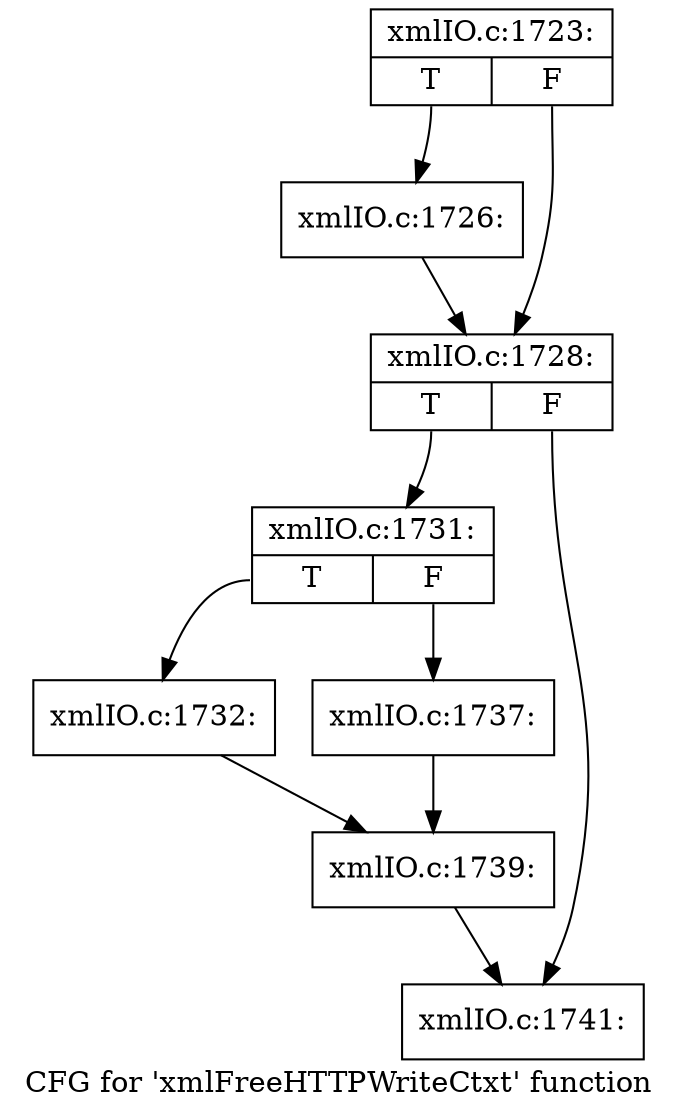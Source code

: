 digraph "CFG for 'xmlFreeHTTPWriteCtxt' function" {
	label="CFG for 'xmlFreeHTTPWriteCtxt' function";

	Node0x55ed3484cfa0 [shape=record,label="{xmlIO.c:1723:|{<s0>T|<s1>F}}"];
	Node0x55ed3484cfa0:s0 -> Node0x55ed3484c340;
	Node0x55ed3484cfa0:s1 -> Node0x55ed3484cc40;
	Node0x55ed3484c340 [shape=record,label="{xmlIO.c:1726:}"];
	Node0x55ed3484c340 -> Node0x55ed3484cc40;
	Node0x55ed3484cc40 [shape=record,label="{xmlIO.c:1728:|{<s0>T|<s1>F}}"];
	Node0x55ed3484cc40:s0 -> Node0x55ed3484de10;
	Node0x55ed3484cc40:s1 -> Node0x55ed3484de60;
	Node0x55ed3484de10 [shape=record,label="{xmlIO.c:1731:|{<s0>T|<s1>F}}"];
	Node0x55ed3484de10:s0 -> Node0x55ed3484e2b0;
	Node0x55ed3484de10:s1 -> Node0x55ed3484e350;
	Node0x55ed3484e2b0 [shape=record,label="{xmlIO.c:1732:}"];
	Node0x55ed3484e2b0 -> Node0x55ed3484e300;
	Node0x55ed3484e350 [shape=record,label="{xmlIO.c:1737:}"];
	Node0x55ed3484e350 -> Node0x55ed3484e300;
	Node0x55ed3484e300 [shape=record,label="{xmlIO.c:1739:}"];
	Node0x55ed3484e300 -> Node0x55ed3484de60;
	Node0x55ed3484de60 [shape=record,label="{xmlIO.c:1741:}"];
}
